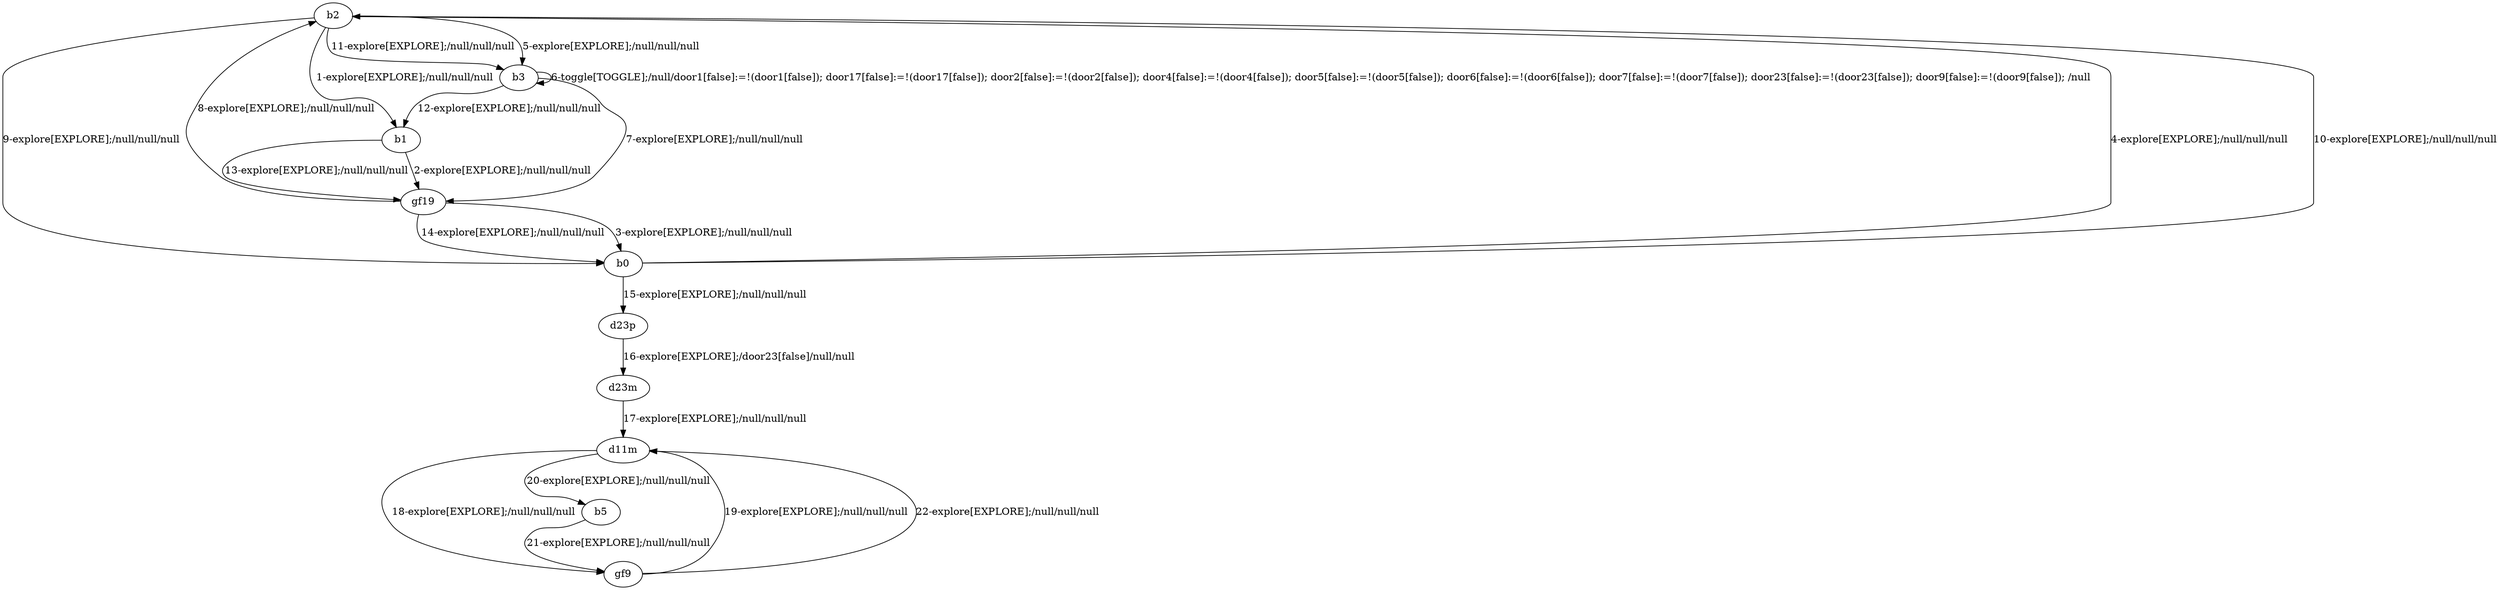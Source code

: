 # Total number of goals covered by this test: 1
# d11m --> b5

digraph g {
"b2" -> "b1" [label = "1-explore[EXPLORE];/null/null/null"];
"b1" -> "gf19" [label = "2-explore[EXPLORE];/null/null/null"];
"gf19" -> "b0" [label = "3-explore[EXPLORE];/null/null/null"];
"b0" -> "b2" [label = "4-explore[EXPLORE];/null/null/null"];
"b2" -> "b3" [label = "5-explore[EXPLORE];/null/null/null"];
"b3" -> "b3" [label = "6-toggle[TOGGLE];/null/door1[false]:=!(door1[false]); door17[false]:=!(door17[false]); door2[false]:=!(door2[false]); door4[false]:=!(door4[false]); door5[false]:=!(door5[false]); door6[false]:=!(door6[false]); door7[false]:=!(door7[false]); door23[false]:=!(door23[false]); door9[false]:=!(door9[false]); /null"];
"b3" -> "gf19" [label = "7-explore[EXPLORE];/null/null/null"];
"gf19" -> "b2" [label = "8-explore[EXPLORE];/null/null/null"];
"b2" -> "b0" [label = "9-explore[EXPLORE];/null/null/null"];
"b0" -> "b2" [label = "10-explore[EXPLORE];/null/null/null"];
"b2" -> "b3" [label = "11-explore[EXPLORE];/null/null/null"];
"b3" -> "b1" [label = "12-explore[EXPLORE];/null/null/null"];
"b1" -> "gf19" [label = "13-explore[EXPLORE];/null/null/null"];
"gf19" -> "b0" [label = "14-explore[EXPLORE];/null/null/null"];
"b0" -> "d23p" [label = "15-explore[EXPLORE];/null/null/null"];
"d23p" -> "d23m" [label = "16-explore[EXPLORE];/door23[false]/null/null"];
"d23m" -> "d11m" [label = "17-explore[EXPLORE];/null/null/null"];
"d11m" -> "gf9" [label = "18-explore[EXPLORE];/null/null/null"];
"gf9" -> "d11m" [label = "19-explore[EXPLORE];/null/null/null"];
"d11m" -> "b5" [label = "20-explore[EXPLORE];/null/null/null"];
"b5" -> "gf9" [label = "21-explore[EXPLORE];/null/null/null"];
"gf9" -> "d11m" [label = "22-explore[EXPLORE];/null/null/null"];
}